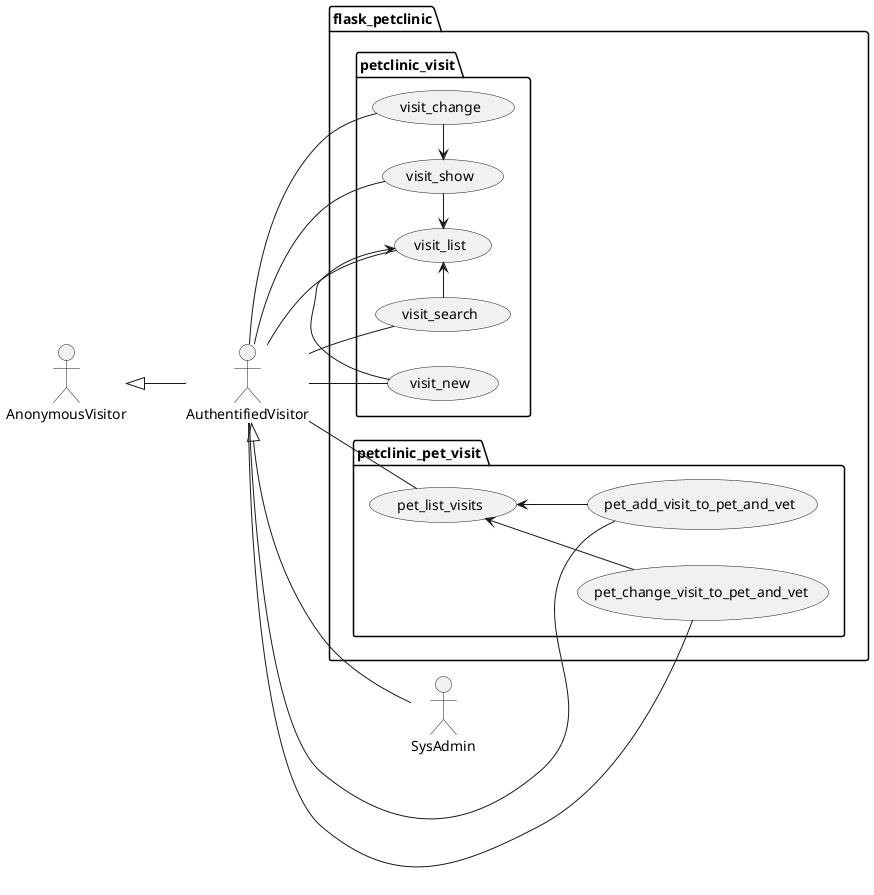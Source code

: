 @startuml
left to right direction

actor AnonymousVisitor as av
actor AuthentifiedVisitor as au
actor SysAdmin as sa

av <|-- au
au <|-- sa

package flask_petclinic {

    package petclinic_visit {

        usecase visit_search as uc6000
        usecase visit_list as uc6001
        usecase visit_new as uc6002
        usecase visit_show as uc6003
        usecase visit_change as uc6004

        uc6001 <- uc6000
        uc6001 <- uc6002
        uc6001 <- uc6003
        uc6003 <- uc6004

        au -- uc6000
        au -- uc6001
        au -- uc6002
        au -- uc6003
        au -- uc6004
    }

    package petclinic_pet_visit {

        usecase pet_list_visits as uc6020
        usecase pet_add_visit_to_pet_and_vet as uc6021
        usecase pet_change_visit_to_pet_and_vet as uc6022

        uc6020 <-- uc6021
        uc6020 <-- uc6022

        au -- uc6020
        au -- uc6021
        au -- uc6022
    }

}
@enduml
